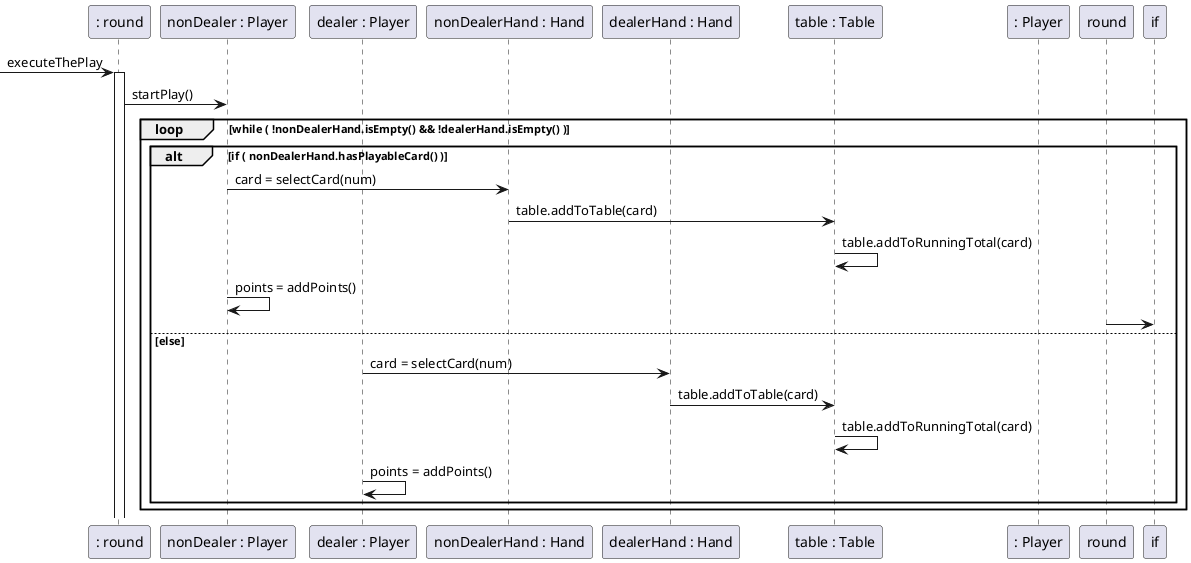 @startuml the_play
[-> ": round": executeThePlay

activate ": round"

participant "nonDealer : Player"
participant "dealer : Player"
participant "nonDealerHand : Hand"
participant "dealerHand : Hand"
participant "table : Table"
participant ": Player"

": round" -> "nonDealer : Player" : startPlay()

loop while ( !nonDealerHand.isEmpty() && !dealerHand.isEmpty() )

alt if ( nonDealerHand.hasPlayableCard() )

"nonDealer : Player" -> "nonDealerHand : Hand" : card = selectCard(num)
"nonDealerHand : Hand" -> "table : Table" : table.addToTable(card)
"table : Table" -> "table : Table" : table.addToRunningTotal(card)
"nonDealer : Player" -> "nonDealer : Player" : points = addPoints()
"round" -> if 

else else

"dealer : Player" -> "dealerHand : Hand" : card = selectCard(num)
"dealerHand : Hand" -> "table : Table" : table.addToTable(card)
"table : Table" -> "table : Table" : table.addToRunningTotal(card)
"dealer : Player" -> "dealer : Player" : points = addPoints()

end
end

@enduml